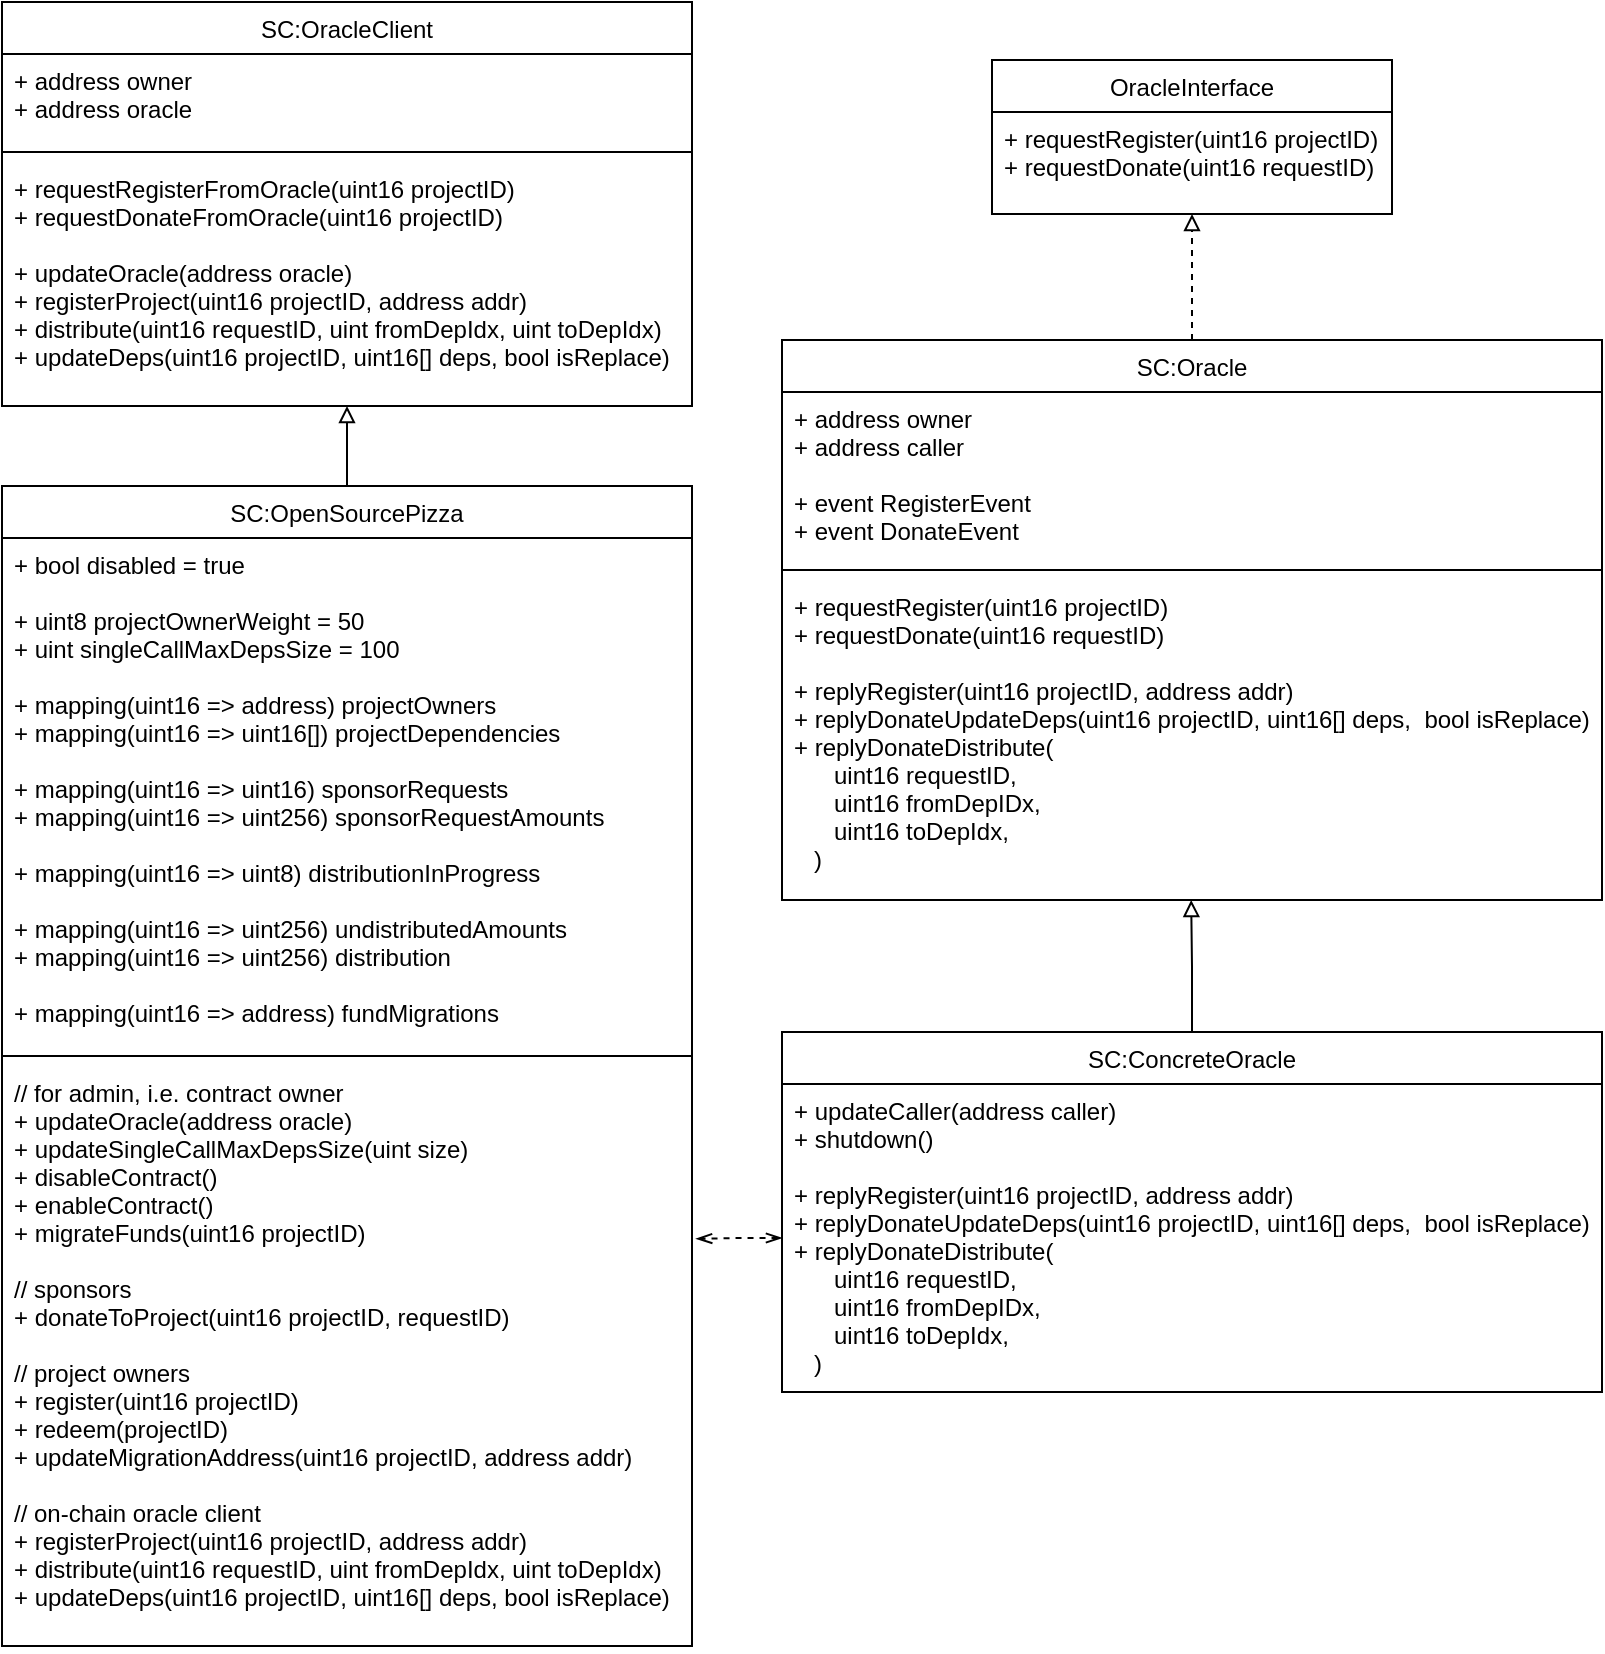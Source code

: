 <mxfile version="20.2.0" type="device"><diagram id="C5RBs43oDa-KdzZeNtuy" name="Page-1"><mxGraphModel dx="2573" dy="1138" grid="1" gridSize="10" guides="1" tooltips="1" connect="1" arrows="1" fold="1" page="1" pageScale="1" pageWidth="827" pageHeight="1169" math="0" shadow="0"><root><mxCell id="WIyWlLk6GJQsqaUBKTNV-0"/><mxCell id="WIyWlLk6GJQsqaUBKTNV-1" parent="WIyWlLk6GJQsqaUBKTNV-0"/><mxCell id="hNVeeqHL3akuAKbfSqvy-4" style="edgeStyle=orthogonalEdgeStyle;rounded=0;orthogonalLoop=1;jettySize=auto;html=1;exitX=0.5;exitY=0;exitDx=0;exitDy=0;entryX=0.5;entryY=1;entryDx=0;entryDy=0;endArrow=block;endFill=0;" edge="1" parent="WIyWlLk6GJQsqaUBKTNV-1" source="zkfFHV4jXpPFQw0GAbJ--0" target="hNVeeqHL3akuAKbfSqvy-0"><mxGeometry relative="1" as="geometry"/></mxCell><mxCell id="zkfFHV4jXpPFQw0GAbJ--0" value="SC:OpenSourcePizza" style="swimlane;fontStyle=0;align=center;verticalAlign=top;childLayout=stackLayout;horizontal=1;startSize=26;horizontalStack=0;resizeParent=1;resizeLast=0;collapsible=1;marginBottom=0;rounded=0;shadow=0;strokeWidth=1;" parent="WIyWlLk6GJQsqaUBKTNV-1" vertex="1"><mxGeometry x="12" y="302" width="345" height="580" as="geometry"><mxRectangle x="230" y="140" width="160" height="26" as="alternateBounds"/></mxGeometry></mxCell><mxCell id="zkfFHV4jXpPFQw0GAbJ--2" value="+ bool disabled = true&#10;&#10;+ uint8 projectOwnerWeight = 50&#10;+ uint singleCallMaxDepsSize = 100&#10;&#10;+ mapping(uint16 =&gt; address) projectOwners&#10;+ mapping(uint16 =&gt; uint16[]) projectDependencies&#10;&#10;+ mapping(uint16 =&gt; uint16) sponsorRequests&#10;+ mapping(uint16 =&gt; uint256) sponsorRequestAmounts&#10;&#10;+ mapping(uint16 =&gt; uint8) distributionInProgress&#10;&#10;+ mapping(uint16 =&gt; uint256) undistributedAmounts&#10;+ mapping(uint16 =&gt; uint256) distribution&#10;&#10;+ mapping(uint16 =&gt; address) fundMigrations&#10;&#10;&#10;" style="text;align=left;verticalAlign=top;spacingLeft=4;spacingRight=4;overflow=hidden;rotatable=0;points=[[0,0.5],[1,0.5]];portConstraint=eastwest;rounded=0;shadow=0;html=0;" parent="zkfFHV4jXpPFQw0GAbJ--0" vertex="1"><mxGeometry y="26" width="345" height="254" as="geometry"/></mxCell><mxCell id="zkfFHV4jXpPFQw0GAbJ--4" value="" style="line;html=1;strokeWidth=1;align=left;verticalAlign=middle;spacingTop=-1;spacingLeft=3;spacingRight=3;rotatable=0;labelPosition=right;points=[];portConstraint=eastwest;" parent="zkfFHV4jXpPFQw0GAbJ--0" vertex="1"><mxGeometry y="280" width="345" height="10" as="geometry"/></mxCell><mxCell id="zkfFHV4jXpPFQw0GAbJ--5" value="// for admin, i.e. contract owner&#10;+ updateOracle(address oracle)&#10;+ updateSingleCallMaxDepsSize(uint size)&#10;+ disableContract()&#10;+ enableContract()&#10;+ migrateFunds(uint16 projectID)&#10;&#10;// sponsors&#10;+ donateToProject(uint16 projectID, requestID)&#10;&#10;// project owners&#10;+ register(uint16 projectID)&#10;+ redeem(projectID)&#10;+ updateMigrationAddress(uint16 projectID, address addr)&#10;&#10;// on-chain oracle client&#10;+ registerProject(uint16 projectID, address addr)&#10;+ distribute(uint16 requestID, uint fromDepIdx, uint toDepIdx)&#10;+ updateDeps(uint16 projectID, uint16[] deps, bool isReplace)&#10;" style="text;align=left;verticalAlign=top;spacingLeft=4;spacingRight=4;overflow=hidden;rotatable=0;points=[[0,0.5],[1,0.5]];portConstraint=eastwest;" parent="zkfFHV4jXpPFQw0GAbJ--0" vertex="1"><mxGeometry y="290" width="345" height="290" as="geometry"/></mxCell><mxCell id="hNVeeqHL3akuAKbfSqvy-14" style="edgeStyle=orthogonalEdgeStyle;rounded=0;orthogonalLoop=1;jettySize=auto;html=1;exitX=0.5;exitY=0;exitDx=0;exitDy=0;entryX=0.499;entryY=1;entryDx=0;entryDy=0;entryPerimeter=0;endArrow=block;endFill=0;" edge="1" parent="WIyWlLk6GJQsqaUBKTNV-1" source="zkfFHV4jXpPFQw0GAbJ--17" target="hNVeeqHL3akuAKbfSqvy-12"><mxGeometry relative="1" as="geometry"/></mxCell><mxCell id="zkfFHV4jXpPFQw0GAbJ--17" value="SC:ConcreteOracle" style="swimlane;fontStyle=0;align=center;verticalAlign=top;childLayout=stackLayout;horizontal=1;startSize=26;horizontalStack=0;resizeParent=1;resizeLast=0;collapsible=1;marginBottom=0;rounded=0;shadow=0;strokeWidth=1;" parent="WIyWlLk6GJQsqaUBKTNV-1" vertex="1"><mxGeometry x="402" y="575" width="410" height="180" as="geometry"><mxRectangle x="550" y="140" width="160" height="26" as="alternateBounds"/></mxGeometry></mxCell><mxCell id="zkfFHV4jXpPFQw0GAbJ--25" value="+ updateCaller(address caller)&#10;+ shutdown()&#10;&#10;+ replyRegister(uint16 projectID, address addr)&#10;+ replyDonateUpdateDeps(uint16 projectID, uint16[] deps,  bool isReplace)&#10;+ replyDonateDistribute(&#10;      uint16 requestID,&#10;      uint16 fromDepIDx,&#10;      uint16 toDepIdx,&#10;   )" style="text;align=left;verticalAlign=top;spacingLeft=4;spacingRight=4;overflow=hidden;rotatable=0;points=[[0,0.5],[1,0.5]];portConstraint=eastwest;" parent="zkfFHV4jXpPFQw0GAbJ--17" vertex="1"><mxGeometry y="26" width="410" height="154" as="geometry"/></mxCell><mxCell id="hNVeeqHL3akuAKbfSqvy-0" value="SC:OracleClient" style="swimlane;fontStyle=0;align=center;verticalAlign=top;childLayout=stackLayout;horizontal=1;startSize=26;horizontalStack=0;resizeParent=1;resizeLast=0;collapsible=1;marginBottom=0;rounded=0;shadow=0;strokeWidth=1;" vertex="1" parent="WIyWlLk6GJQsqaUBKTNV-1"><mxGeometry x="12" y="60" width="345" height="202" as="geometry"><mxRectangle x="230" y="140" width="160" height="26" as="alternateBounds"/></mxGeometry></mxCell><mxCell id="hNVeeqHL3akuAKbfSqvy-1" value="+ address owner&#10;+ address oracle" style="text;align=left;verticalAlign=top;spacingLeft=4;spacingRight=4;overflow=hidden;rotatable=0;points=[[0,0.5],[1,0.5]];portConstraint=eastwest;rounded=0;shadow=0;html=0;" vertex="1" parent="hNVeeqHL3akuAKbfSqvy-0"><mxGeometry y="26" width="345" height="44" as="geometry"/></mxCell><mxCell id="hNVeeqHL3akuAKbfSqvy-2" value="" style="line;html=1;strokeWidth=1;align=left;verticalAlign=middle;spacingTop=-1;spacingLeft=3;spacingRight=3;rotatable=0;labelPosition=right;points=[];portConstraint=eastwest;" vertex="1" parent="hNVeeqHL3akuAKbfSqvy-0"><mxGeometry y="70" width="345" height="10" as="geometry"/></mxCell><mxCell id="hNVeeqHL3akuAKbfSqvy-3" value="+ requestRegisterFromOracle(uint16 projectID)&#10;+ requestDonateFromOracle(uint16 projectID)&#10;&#10;+ updateOracle(address oracle)&#10;+ registerProject(uint16 projectID, address addr)&#10;+ distribute(uint16 requestID, uint fromDepIdx, uint toDepIdx)&#10;+ updateDeps(uint16 projectID, uint16[] deps, bool isReplace)&#10;" style="text;align=left;verticalAlign=top;spacingLeft=4;spacingRight=4;overflow=hidden;rotatable=0;points=[[0,0.5],[1,0.5]];portConstraint=eastwest;" vertex="1" parent="hNVeeqHL3akuAKbfSqvy-0"><mxGeometry y="80" width="345" height="120" as="geometry"/></mxCell><mxCell id="hNVeeqHL3akuAKbfSqvy-5" value="OracleInterface" style="swimlane;fontStyle=0;align=center;verticalAlign=top;childLayout=stackLayout;horizontal=1;startSize=26;horizontalStack=0;resizeParent=1;resizeLast=0;collapsible=1;marginBottom=0;rounded=0;shadow=0;strokeWidth=1;" vertex="1" parent="WIyWlLk6GJQsqaUBKTNV-1"><mxGeometry x="507" y="89" width="200" height="77" as="geometry"><mxRectangle x="550" y="140" width="160" height="26" as="alternateBounds"/></mxGeometry></mxCell><mxCell id="hNVeeqHL3akuAKbfSqvy-6" value="+ requestRegister(uint16 projectID)&#10;+ requestDonate(uint16 requestID)" style="text;align=left;verticalAlign=top;spacingLeft=4;spacingRight=4;overflow=hidden;rotatable=0;points=[[0,0.5],[1,0.5]];portConstraint=eastwest;" vertex="1" parent="hNVeeqHL3akuAKbfSqvy-5"><mxGeometry y="26" width="200" height="44" as="geometry"/></mxCell><mxCell id="hNVeeqHL3akuAKbfSqvy-13" style="edgeStyle=orthogonalEdgeStyle;rounded=0;orthogonalLoop=1;jettySize=auto;html=1;entryX=0.5;entryY=1;entryDx=0;entryDy=0;endArrow=block;endFill=0;dashed=1;" edge="1" parent="WIyWlLk6GJQsqaUBKTNV-1" source="hNVeeqHL3akuAKbfSqvy-9" target="hNVeeqHL3akuAKbfSqvy-5"><mxGeometry relative="1" as="geometry"/></mxCell><mxCell id="hNVeeqHL3akuAKbfSqvy-9" value="SC:Oracle" style="swimlane;fontStyle=0;align=center;verticalAlign=top;childLayout=stackLayout;horizontal=1;startSize=26;horizontalStack=0;resizeParent=1;resizeLast=0;collapsible=1;marginBottom=0;rounded=0;shadow=0;strokeWidth=1;" vertex="1" parent="WIyWlLk6GJQsqaUBKTNV-1"><mxGeometry x="402" y="229" width="410" height="280" as="geometry"><mxRectangle x="230" y="140" width="160" height="26" as="alternateBounds"/></mxGeometry></mxCell><mxCell id="hNVeeqHL3akuAKbfSqvy-10" value="+ address owner&#10;+ address caller&#10;&#10;+ event RegisterEvent&#10;+ event DonateEvent" style="text;align=left;verticalAlign=top;spacingLeft=4;spacingRight=4;overflow=hidden;rotatable=0;points=[[0,0.5],[1,0.5]];portConstraint=eastwest;rounded=0;shadow=0;html=0;" vertex="1" parent="hNVeeqHL3akuAKbfSqvy-9"><mxGeometry y="26" width="410" height="84" as="geometry"/></mxCell><mxCell id="hNVeeqHL3akuAKbfSqvy-11" value="" style="line;html=1;strokeWidth=1;align=left;verticalAlign=middle;spacingTop=-1;spacingLeft=3;spacingRight=3;rotatable=0;labelPosition=right;points=[];portConstraint=eastwest;" vertex="1" parent="hNVeeqHL3akuAKbfSqvy-9"><mxGeometry y="110" width="410" height="10" as="geometry"/></mxCell><mxCell id="hNVeeqHL3akuAKbfSqvy-12" value="+ requestRegister(uint16 projectID)&#10;+ requestDonate(uint16 requestID)&#10;&#10;+ replyRegister(uint16 projectID, address addr)&#10;+ replyDonateUpdateDeps(uint16 projectID, uint16[] deps,  bool isReplace)&#10;+ replyDonateDistribute(&#10;      uint16 requestID,&#10;      uint16 fromDepIDx,&#10;      uint16 toDepIdx,&#10;   )" style="text;align=left;verticalAlign=top;spacingLeft=4;spacingRight=4;overflow=hidden;rotatable=0;points=[[0,0.5],[1,0.5]];portConstraint=eastwest;" vertex="1" parent="hNVeeqHL3akuAKbfSqvy-9"><mxGeometry y="120" width="410" height="160" as="geometry"/></mxCell><mxCell id="hNVeeqHL3akuAKbfSqvy-16" style="edgeStyle=orthogonalEdgeStyle;rounded=0;orthogonalLoop=1;jettySize=auto;html=1;exitX=0;exitY=0.5;exitDx=0;exitDy=0;entryX=1.006;entryY=0.298;entryDx=0;entryDy=0;entryPerimeter=0;dashed=1;startArrow=openThin;startFill=0;endArrow=openThin;endFill=0;" edge="1" parent="WIyWlLk6GJQsqaUBKTNV-1" source="zkfFHV4jXpPFQw0GAbJ--25" target="zkfFHV4jXpPFQw0GAbJ--5"><mxGeometry relative="1" as="geometry"/></mxCell></root></mxGraphModel></diagram></mxfile>